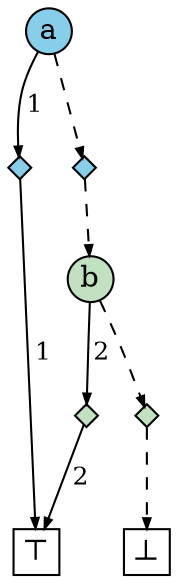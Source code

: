 
    digraph G {
       n55 [label="a", shape=circle, width=0.3, fixedsize=true, style=filled, fillcolor="skyblue"]
   n56 [label="", shape=diamond, width=0.15, height=0.15, style=filled, fillcolor="skyblue"]
   n55 -> n56 [arrowhead=normal, label=" 1 ", labelangle=-30, fontsize=12, arrowsize=0.5, color="#555", fontcolor="black"]
   n56 -> n57 [arrowhead=normal, label=" 1 ", labelangle=-30, fontsize=12, arrowsize=0.5, color="#555", fontcolor="black"]
   n57 [label="⊤", shape=box, width=0.3, height=0.3, fixedsize=true]
   n58 [label="", shape=diamond, width=0.15, height=0.15, style=filled, fillcolor="skyblue"]
   n55 -> n58 [arrowhead=normal, arrowsize=0.5, style=dashed, color="#555"]
   n58 -> n59 [arrowhead=normal, arrowsize=0.5, style=dashed, color="#555"]
   n59 [label="b", shape=circle, width=0.3, fixedsize=true, style=filled, fillcolor="#C1E1C1"]
   n60 [label="", shape=diamond, width=0.15, height=0.15, style=filled, fillcolor="#C1E1C1"]
   n59 -> n60 [arrowhead=normal, label=" 2 ", labelangle=-30, fontsize=12, arrowsize=0.5, color="#555", fontcolor="black"]
   n60 -> n57 [arrowhead=normal, label=" 2 ", labelangle=-30, fontsize=12, arrowsize=0.5, color="#555", fontcolor="black"]
   n61 [label="", shape=diamond, width=0.15, height=0.15, style=filled, fillcolor="#C1E1C1"]
   n59 -> n61 [arrowhead=normal, arrowsize=0.5, style=dashed, color="#555"]
   n61 -> n62 [arrowhead=normal, arrowsize=0.5, style=dashed, color="#555"]
   n62 [label="⊥", shape=box, width=0.3, height=0.3, fixedsize=true]
   {rank=same; n55}
   {rank=same; n56; n58}
   {rank=same; n59}
   {rank=same; n60; n61}

    }